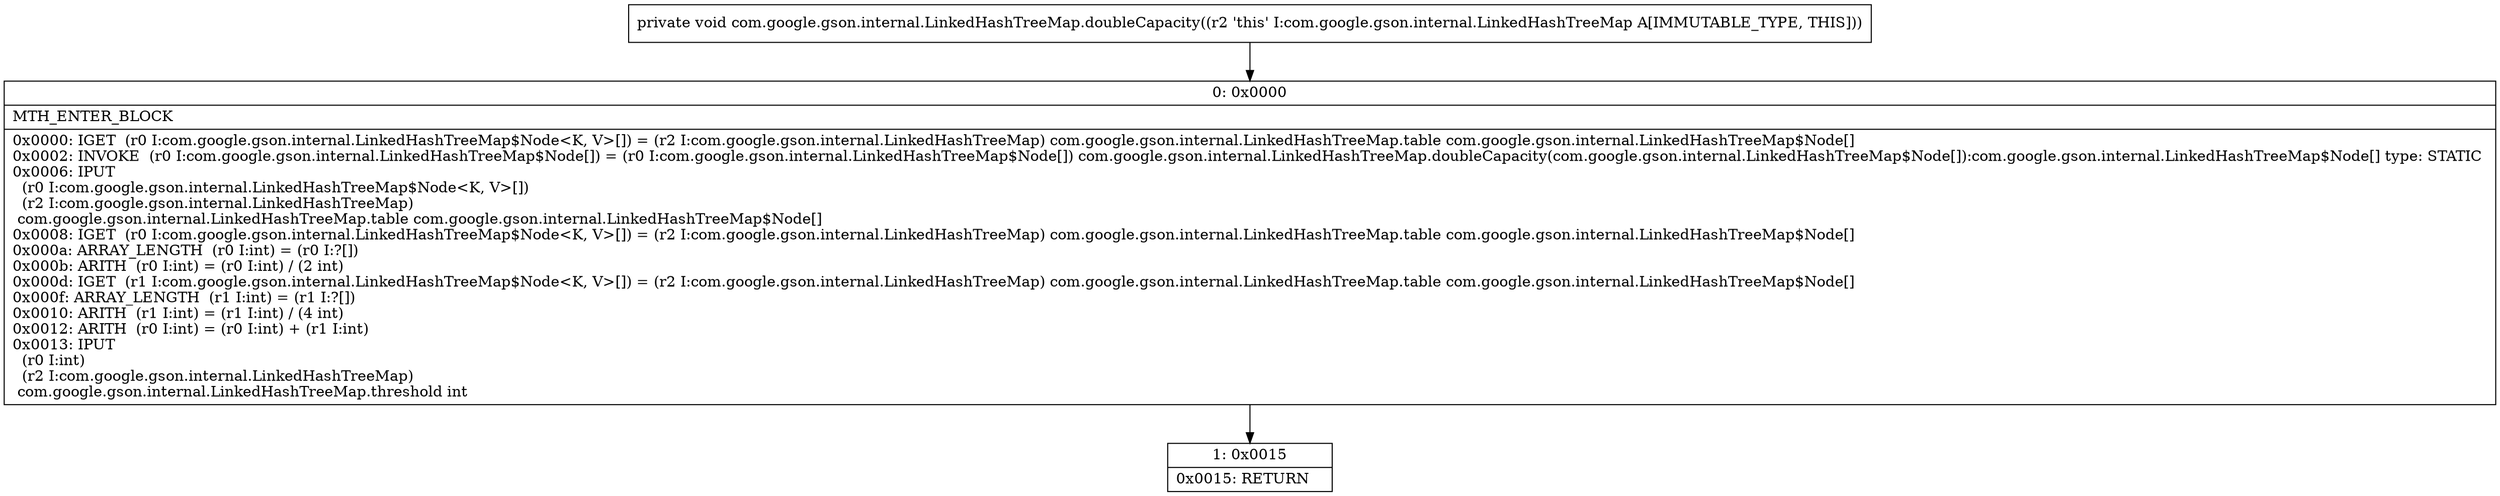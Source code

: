 digraph "CFG forcom.google.gson.internal.LinkedHashTreeMap.doubleCapacity()V" {
Node_0 [shape=record,label="{0\:\ 0x0000|MTH_ENTER_BLOCK\l|0x0000: IGET  (r0 I:com.google.gson.internal.LinkedHashTreeMap$Node\<K, V\>[]) = (r2 I:com.google.gson.internal.LinkedHashTreeMap) com.google.gson.internal.LinkedHashTreeMap.table com.google.gson.internal.LinkedHashTreeMap$Node[] \l0x0002: INVOKE  (r0 I:com.google.gson.internal.LinkedHashTreeMap$Node[]) = (r0 I:com.google.gson.internal.LinkedHashTreeMap$Node[]) com.google.gson.internal.LinkedHashTreeMap.doubleCapacity(com.google.gson.internal.LinkedHashTreeMap$Node[]):com.google.gson.internal.LinkedHashTreeMap$Node[] type: STATIC \l0x0006: IPUT  \l  (r0 I:com.google.gson.internal.LinkedHashTreeMap$Node\<K, V\>[])\l  (r2 I:com.google.gson.internal.LinkedHashTreeMap)\l com.google.gson.internal.LinkedHashTreeMap.table com.google.gson.internal.LinkedHashTreeMap$Node[] \l0x0008: IGET  (r0 I:com.google.gson.internal.LinkedHashTreeMap$Node\<K, V\>[]) = (r2 I:com.google.gson.internal.LinkedHashTreeMap) com.google.gson.internal.LinkedHashTreeMap.table com.google.gson.internal.LinkedHashTreeMap$Node[] \l0x000a: ARRAY_LENGTH  (r0 I:int) = (r0 I:?[]) \l0x000b: ARITH  (r0 I:int) = (r0 I:int) \/ (2 int) \l0x000d: IGET  (r1 I:com.google.gson.internal.LinkedHashTreeMap$Node\<K, V\>[]) = (r2 I:com.google.gson.internal.LinkedHashTreeMap) com.google.gson.internal.LinkedHashTreeMap.table com.google.gson.internal.LinkedHashTreeMap$Node[] \l0x000f: ARRAY_LENGTH  (r1 I:int) = (r1 I:?[]) \l0x0010: ARITH  (r1 I:int) = (r1 I:int) \/ (4 int) \l0x0012: ARITH  (r0 I:int) = (r0 I:int) + (r1 I:int) \l0x0013: IPUT  \l  (r0 I:int)\l  (r2 I:com.google.gson.internal.LinkedHashTreeMap)\l com.google.gson.internal.LinkedHashTreeMap.threshold int \l}"];
Node_1 [shape=record,label="{1\:\ 0x0015|0x0015: RETURN   \l}"];
MethodNode[shape=record,label="{private void com.google.gson.internal.LinkedHashTreeMap.doubleCapacity((r2 'this' I:com.google.gson.internal.LinkedHashTreeMap A[IMMUTABLE_TYPE, THIS])) }"];
MethodNode -> Node_0;
Node_0 -> Node_1;
}

